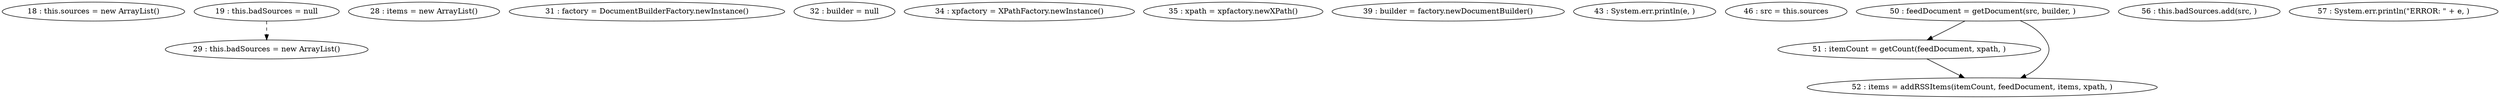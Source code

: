 digraph G {
"18 : this.sources = new ArrayList()"
"19 : this.badSources = null"
"19 : this.badSources = null" -> "29 : this.badSources = new ArrayList()" [style=dashed]
"28 : items = new ArrayList()"
"29 : this.badSources = new ArrayList()"
"31 : factory = DocumentBuilderFactory.newInstance()"
"32 : builder = null"
"34 : xpfactory = XPathFactory.newInstance()"
"35 : xpath = xpfactory.newXPath()"
"39 : builder = factory.newDocumentBuilder()"
"43 : System.err.println(e, )"
"46 : src = this.sources"
"50 : feedDocument = getDocument(src, builder, )"
"50 : feedDocument = getDocument(src, builder, )" -> "51 : itemCount = getCount(feedDocument, xpath, )"
"50 : feedDocument = getDocument(src, builder, )" -> "52 : items = addRSSItems(itemCount, feedDocument, items, xpath, )"
"51 : itemCount = getCount(feedDocument, xpath, )"
"51 : itemCount = getCount(feedDocument, xpath, )" -> "52 : items = addRSSItems(itemCount, feedDocument, items, xpath, )"
"52 : items = addRSSItems(itemCount, feedDocument, items, xpath, )"
"56 : this.badSources.add(src, )"
"57 : System.err.println(\"ERROR: \" + e, )"
}